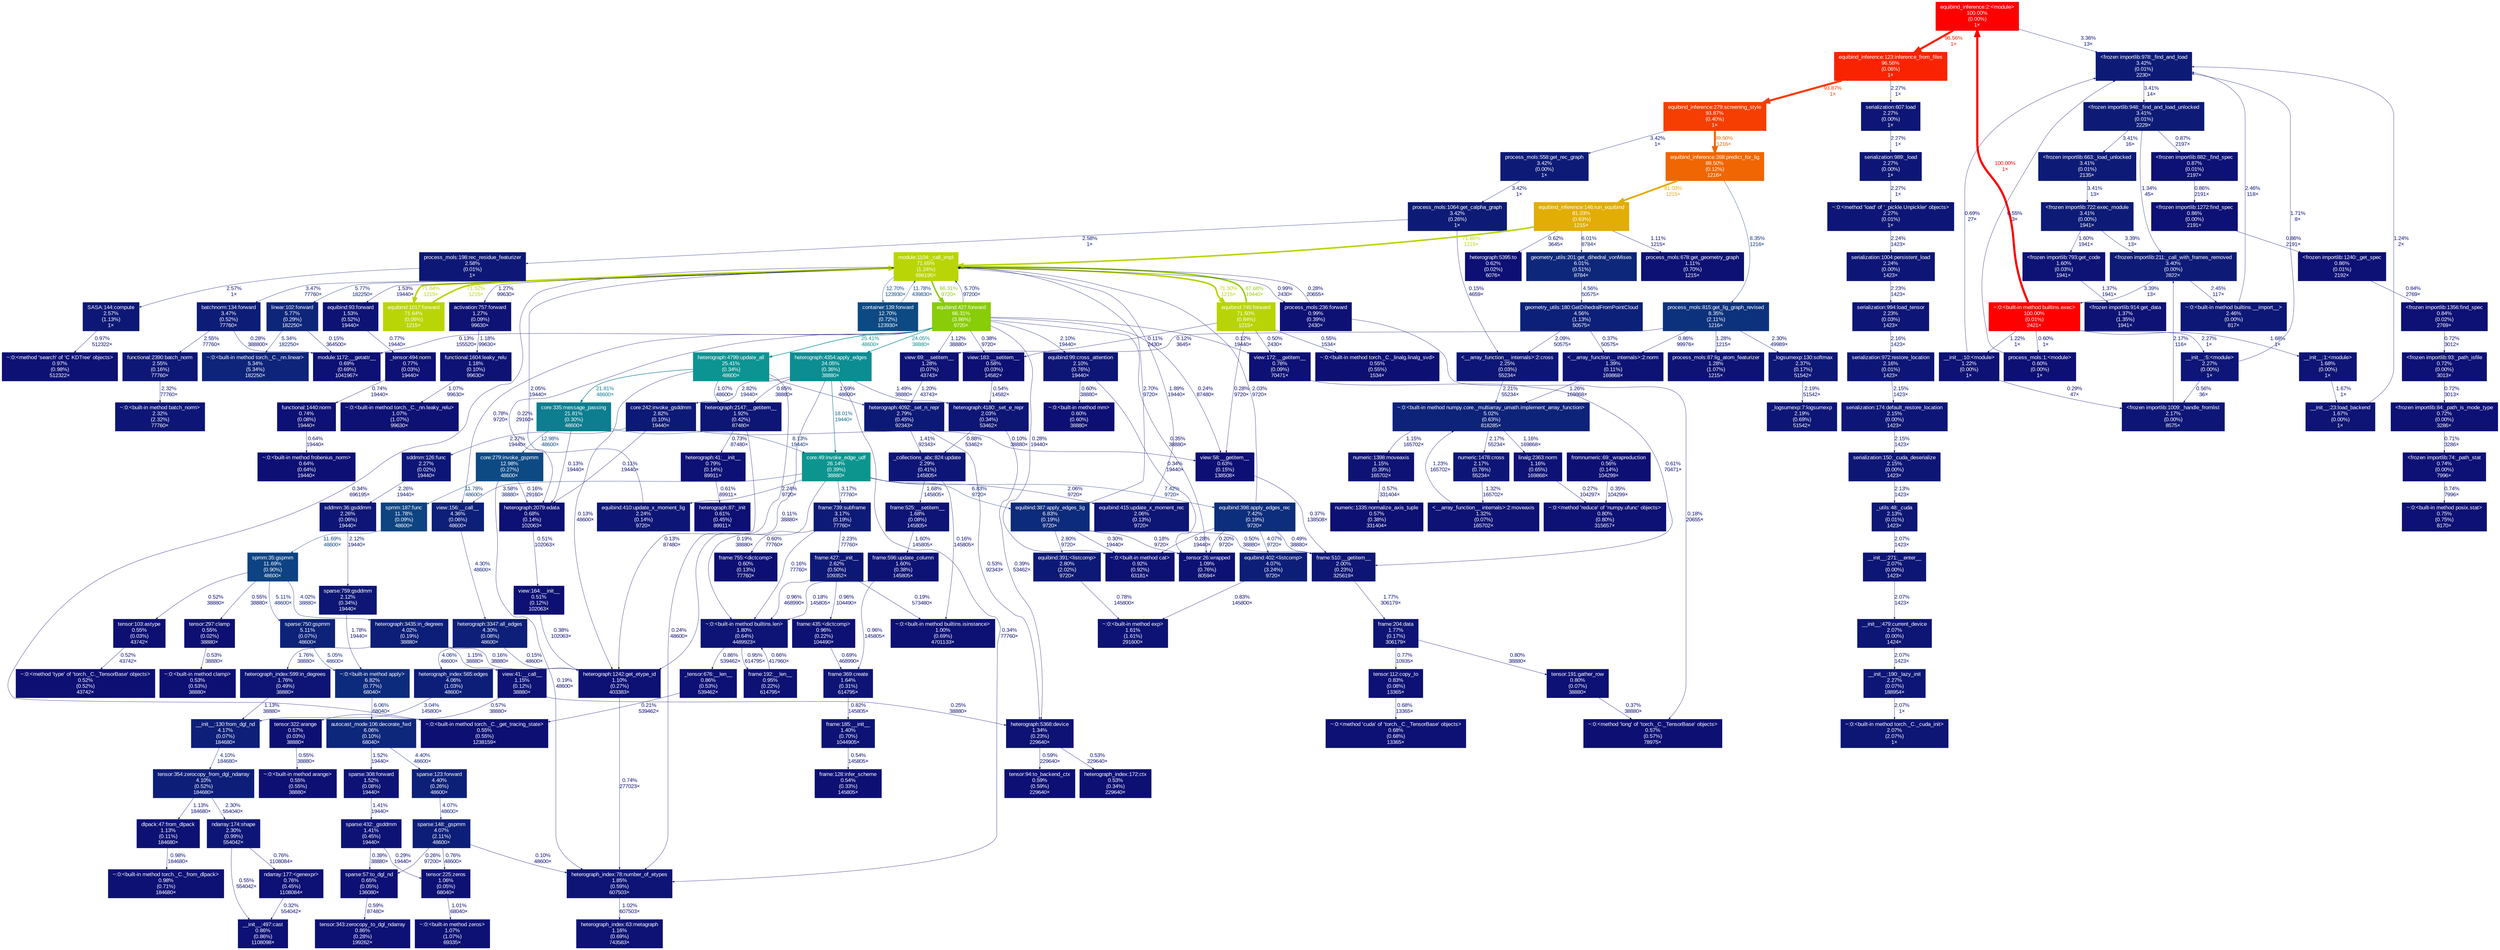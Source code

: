 digraph {
	graph [fontname=Arial, nodesep=0.125, ranksep=0.25];
	node [fontcolor=white, fontname=Arial, height=0, shape=box, style=filled, width=0];
	edge [fontname=Arial];
	93 [color="#ff0000", fontcolor="#ffffff", fontsize="10.00", label="equibind_inference:2:<module>\n100.00%\n(0.00%)\n1×", tooltip="EquiBind/equibind_inference.py"];
	93 -> 1864 [arrowsize="0.98", color="#fa2301", fontcolor="#fa2301", fontsize="10.00", label="96.56%\n1×", labeldistance="3.86", penwidth="3.86"];
	93 -> 2246 [arrowsize="0.35", color="#0d1b77", fontcolor="#0d1b77", fontsize="10.00", label="3.36%\n13×", labeldistance="0.50", penwidth="0.50"];
	95 [color="#f63d02", fontcolor="#ffffff", fontsize="10.00", label="equibind_inference:279:screening_style\n93.87%\n(0.40%)\n1×", tooltip="EquiBind/equibind_inference.py"];
	95 -> 4278 [arrowsize="0.95", color="#ef6603", fontcolor="#ef6603", fontsize="10.00", label="89.50%\n1216×", labeldistance="3.58", penwidth="3.58"];
	95 -> 4282 [arrowsize="0.35", color="#0d1b77", fontcolor="#0d1b77", fontsize="10.00", label="3.42%\n1×", labeldistance="0.50", penwidth="0.50"];
	114 [color="#0d1676", fontcolor="#ffffff", fontsize="10.00", label="serialization:607:load\n2.27%\n(0.00%)\n1×", tooltip="/home/qzj517/anaconda3/envs/equibind/lib/python3.7/site-packages/torch/serialization.py"];
	114 -> 1257 [arrowsize="0.35", color="#0d1676", fontcolor="#0d1676", fontsize="10.00", label="2.27%\n1×", labeldistance="0.50", penwidth="0.50"];
	116 [color="#0d1274", fontcolor="#ffffff", fontsize="10.00", label="<frozen importlib:914:get_data\n1.37%\n(1.35%)\n1941×", tooltip="<frozen importlib._bootstrap_external>"];
	196 [color="#0d0f73", fontcolor="#ffffff", fontsize="10.00", label="numeric:1335:normalize_axis_tuple\n0.57%\n(0.38%)\n331404×", tooltip="/home/qzj517/anaconda3/envs/equibind/lib/python3.7/site-packages/numpy/core/numeric.py"];
	250 [color="#0d1074", fontcolor="#ffffff", fontsize="10.00", label="~:0:<built-in method posix.stat>\n0.75%\n(0.75%)\n8170×", tooltip="~"];
	253 [color="#0d1074", fontcolor="#ffffff", fontsize="10.00", label="<frozen importlib:74:_path_stat\n0.74%\n(0.00%)\n7996×", tooltip="<frozen importlib._bootstrap_external>"];
	253 -> 250 [arrowsize="0.35", color="#0d1074", fontcolor="#0d1074", fontsize="10.00", label="0.74%\n7996×", labeldistance="0.50", penwidth="0.50"];
	337 [color="#0d1b77", fontcolor="#ffffff", fontsize="10.00", label="<frozen importlib:211:_call_with_frames_removed\n3.40%\n(0.00%)\n2822×", tooltip="<frozen importlib._bootstrap>"];
	337 -> 1296 [arrowsize="0.35", color="#0d1776", fontcolor="#0d1776", fontsize="10.00", label="2.45%\n117×", labeldistance="0.50", penwidth="0.50"];
	337 -> 1371 [arrowsize="0.35", color="#0d1b77", fontcolor="#0d1b77", fontsize="10.00", label="3.39%\n13×", labeldistance="0.50", penwidth="0.50"];
	635 [color="#0d0f74", fontcolor="#ffffff", fontsize="10.00", label="process_mols:1:<module>\n0.60%\n(0.00%)\n1×", tooltip="EquiBind/commons/process_mols.py"];
	635 -> 2246 [arrowsize="0.35", color="#0d0f73", fontcolor="#0d0f73", fontsize="10.00", label="0.55%\n3×", labeldistance="0.50", penwidth="0.50"];
	1257 [color="#0d1676", fontcolor="#ffffff", fontsize="10.00", label="serialization:989:_load\n2.27%\n(0.00%)\n1×", tooltip="/home/qzj517/anaconda3/envs/equibind/lib/python3.7/site-packages/torch/serialization.py"];
	1257 -> 7641 [arrowsize="0.35", color="#0d1676", fontcolor="#0d1676", fontsize="10.00", label="2.27%\n1×", labeldistance="0.50", penwidth="0.50"];
	1284 [color="#0d1274", fontcolor="#ffffff", fontsize="10.00", label="__init__:10:<module>\n1.22%\n(0.00%)\n1×", tooltip="/home/qzj517/anaconda3/envs/equibind/lib/python3.7/site-packages/torch/__init__.py"];
	1284 -> 1501 [arrowsize="0.35", color="#0d0e73", fontcolor="#0d0e73", fontsize="10.00", label="0.29%\n47×", labeldistance="0.50", penwidth="0.50"];
	1284 -> 2246 [arrowsize="0.35", color="#0d1074", fontcolor="#0d1074", fontsize="10.00", label="0.69%\n27×", labeldistance="0.50", penwidth="0.50"];
	1296 [color="#0d1776", fontcolor="#ffffff", fontsize="10.00", label="~:0:<built-in method builtins.__import__>\n2.46%\n(0.00%)\n817×", tooltip="~"];
	1296 -> 2246 [arrowsize="0.35", color="#0d1776", fontcolor="#0d1776", fontsize="10.00", label="2.46%\n118×", labeldistance="0.50", penwidth="0.50"];
	1350 [color="#0d1676", fontcolor="#ffffff", fontsize="10.00", label="__init__:190:_lazy_init\n2.27%\n(0.07%)\n188954×", tooltip="/home/qzj517/anaconda3/envs/equibind/lib/python3.7/site-packages/torch/cuda/__init__.py"];
	1350 -> 2464 [arrowsize="0.35", color="#0d1575", fontcolor="#0d1575", fontsize="10.00", label="2.07%\n1×", labeldistance="0.50", penwidth="0.50"];
	1371 [color="#ff0000", fontcolor="#ffffff", fontsize="10.00", label="~:0:<built-in method builtins.exec>\n100.00%\n(0.01%)\n2421×", tooltip="~"];
	1371 -> 93 [arrowsize="1.00", color="#ff0000", fontcolor="#ff0000", fontsize="10.00", label="100.00%\n1×", labeldistance="4.00", penwidth="4.00"];
	1371 -> 635 [arrowsize="0.35", color="#0d0f74", fontcolor="#0d0f74", fontsize="10.00", label="0.60%\n1×", labeldistance="0.50", penwidth="0.50"];
	1371 -> 1284 [arrowsize="0.35", color="#0d1274", fontcolor="#0d1274", fontsize="10.00", label="1.22%\n1×", labeldistance="0.50", penwidth="0.50"];
	1371 -> 8032 [arrowsize="0.35", color="#0d1676", fontcolor="#0d1676", fontsize="10.00", label="2.27%\n1×", labeldistance="0.50", penwidth="0.50"];
	1371 -> 8057 [arrowsize="0.35", color="#0d1475", fontcolor="#0d1475", fontsize="10.00", label="1.68%\n1×", labeldistance="0.50", penwidth="0.50"];
	1395 [color="#0d1976", fontcolor="#ffffff", fontsize="10.00", label="core:242:invoke_gsddmm\n2.82%\n(0.10%)\n19440×", tooltip="/home/qzj517/anaconda3/envs/equibind/lib/python3.7/site-packages/dgl/core.py"];
	1395 -> 1560 [arrowsize="0.35", color="#0d0d73", fontcolor="#0d0d73", fontsize="10.00", label="0.10%\n38880×", labeldistance="0.50", penwidth="0.50"];
	1395 -> 1781 [arrowsize="0.35", color="#0d0d73", fontcolor="#0d0d73", fontsize="10.00", label="0.11%\n19440×", labeldistance="0.50", penwidth="0.50"];
	1395 -> 5158 [arrowsize="0.35", color="#0d1676", fontcolor="#0d1676", fontsize="10.00", label="2.27%\n19440×", labeldistance="0.50", penwidth="0.50"];
	1396 [color="#0d4a84", fontcolor="#ffffff", fontsize="10.00", label="core:279:invoke_gspmm\n12.98%\n(0.27%)\n48600×", tooltip="/home/qzj517/anaconda3/envs/equibind/lib/python3.7/site-packages/dgl/core.py"];
	1396 -> 1781 [arrowsize="0.35", color="#0d0d73", fontcolor="#0d0d73", fontsize="10.00", label="0.16%\n29160×", labeldistance="0.50", penwidth="0.50"];
	1396 -> 5155 [arrowsize="0.35", color="#0d4482", fontcolor="#0d4482", fontsize="10.00", label="11.78%\n48600×", labeldistance="0.50", penwidth="0.50"];
	1396 -> 5338 [arrowsize="0.35", color="#0d0e73", fontcolor="#0d0e73", fontsize="10.00", label="0.19%\n48600×", labeldistance="0.50", penwidth="0.50"];
	1397 [color="#0c7e8f", fontcolor="#ffffff", fontsize="10.00", label="core:335:message_passing\n21.81%\n(0.30%)\n48600×", tooltip="/home/qzj517/anaconda3/envs/equibind/lib/python3.7/site-packages/dgl/core.py"];
	1397 -> 1396 [arrowsize="0.36", color="#0d4a84", fontcolor="#0d4a84", fontsize="10.00", label="12.98%\n48600×", labeldistance="0.52", penwidth="0.52"];
	1397 -> 1774 [arrowsize="0.35", color="#0d317d", fontcolor="#0d317d", fontsize="10.00", label="8.13%\n19440×", labeldistance="0.50", penwidth="0.50"];
	1397 -> 1781 [arrowsize="0.35", color="#0d0d73", fontcolor="#0d0d73", fontsize="10.00", label="0.13%\n19440×", labeldistance="0.50", penwidth="0.50"];
	1400 [color="#0d1e78", fontcolor="#ffffff", fontsize="10.00", label="sparse:148:_gspmm\n4.07%\n(2.11%)\n48600×", tooltip="/home/qzj517/anaconda3/envs/equibind/lib/python3.7/site-packages/dgl/sparse.py"];
	1400 -> 2503 [arrowsize="0.35", color="#0d1074", fontcolor="#0d1074", fontsize="10.00", label="0.76%\n48600×", labeldistance="0.50", penwidth="0.50"];
	1400 -> 5322 [arrowsize="0.35", color="#0d0e73", fontcolor="#0d0e73", fontsize="10.00", label="0.26%\n97200×", labeldistance="0.50", penwidth="0.50"];
	1400 -> 5338 [arrowsize="0.35", color="#0d0d73", fontcolor="#0d0d73", fontsize="10.00", label="0.10%\n48600×", labeldistance="0.50", penwidth="0.50"];
	1435 [color="#0d1675", fontcolor="#ffffff", fontsize="10.00", label="serialization:150:_cuda_deserialize\n2.15%\n(0.00%)\n1423×", tooltip="/home/qzj517/anaconda3/envs/equibind/lib/python3.7/site-packages/torch/serialization.py"];
	1435 -> 1437 [arrowsize="0.35", color="#0d1675", fontcolor="#0d1675", fontsize="10.00", label="2.13%\n1423×", labeldistance="0.50", penwidth="0.50"];
	1437 [color="#0d1675", fontcolor="#ffffff", fontsize="10.00", label="_utils:48:_cuda\n2.13%\n(0.01%)\n1423×", tooltip="/home/qzj517/anaconda3/envs/equibind/lib/python3.7/site-packages/torch/_utils.py"];
	1437 -> 7209 [arrowsize="0.35", color="#0d1575", fontcolor="#0d1575", fontsize="10.00", label="2.07%\n1423×", labeldistance="0.50", penwidth="0.50"];
	1463 [color="#0d1876", fontcolor="#ffffff", fontsize="10.00", label="SASA:144:compute\n2.57%\n(1.13%)\n1×", tooltip="/home/qzj517/anaconda3/envs/equibind/lib/python3.7/site-packages/Bio/PDB/SASA.py"];
	1463 -> 3501 [arrowsize="0.35", color="#0d1174", fontcolor="#0d1174", fontsize="10.00", label="0.97%\n512322×", labeldistance="0.50", penwidth="0.50"];
	1476 [color="#0d1174", fontcolor="#ffffff", fontsize="10.00", label="dlpack:47:from_dlpack\n1.13%\n(0.11%)\n184680×", tooltip="/home/qzj517/anaconda3/envs/equibind/lib/python3.7/site-packages/torch/utils/dlpack.py"];
	1476 -> 2433 [arrowsize="0.35", color="#0d1174", fontcolor="#0d1174", fontsize="10.00", label="0.98%\n184680×", labeldistance="0.50", penwidth="0.50"];
	1497 [color="#0d1074", fontcolor="#ffffff", fontsize="10.00", label="<frozen importlib:1240:_get_spec\n0.86%\n(0.01%)\n2192×", tooltip="<frozen importlib._bootstrap_external>"];
	1497 -> 2059 [arrowsize="0.35", color="#0d1074", fontcolor="#0d1074", fontsize="10.00", label="0.84%\n2769×", labeldistance="0.50", penwidth="0.50"];
	1500 [color="#0d1b77", fontcolor="#ffffff", fontsize="10.00", label="<frozen importlib:663:_load_unlocked\n3.41%\n(0.01%)\n2135×", tooltip="<frozen importlib._bootstrap>"];
	1500 -> 8242 [arrowsize="0.35", color="#0d1b77", fontcolor="#0d1b77", fontsize="10.00", label="3.41%\n13×", labeldistance="0.50", penwidth="0.50"];
	1501 [color="#0d1676", fontcolor="#ffffff", fontsize="10.00", label="<frozen importlib:1009:_handle_fromlist\n2.17%\n(0.00%)\n8575×", tooltip="<frozen importlib._bootstrap>"];
	1501 -> 337 [arrowsize="0.35", color="#0d1676", fontcolor="#0d1676", fontsize="10.00", label="2.17%\n116×", labeldistance="0.50", penwidth="0.50"];
	1519 [color="#0d1174", fontcolor="#ffffff", fontsize="10.00", label="~:0:<built-in method builtins.isinstance>\n1.00%\n(0.69%)\n4701133×", tooltip="~"];
	1560 [color="#0d0f74", fontcolor="#ffffff", fontsize="10.00", label="view:58:__getitem__\n0.63%\n(0.15%)\n138508×", tooltip="/home/qzj517/anaconda3/envs/equibind/lib/python3.7/site-packages/dgl/view.py"];
	1560 -> 5170 [arrowsize="0.35", color="#0d0e73", fontcolor="#0d0e73", fontsize="10.00", label="0.37%\n138508×", labeldistance="0.50", penwidth="0.50"];
	1561 [color="#0d1274", fontcolor="#ffffff", fontsize="10.00", label="view:69:__setitem__\n1.28%\n(0.07%)\n43743×", tooltip="/home/qzj517/anaconda3/envs/equibind/lib/python3.7/site-packages/dgl/view.py"];
	1561 -> 2270 [arrowsize="0.35", color="#0d1274", fontcolor="#0d1274", fontsize="10.00", label="1.20%\n43743×", labeldistance="0.50", penwidth="0.50"];
	1562 [color="#0d0f73", fontcolor="#ffffff", fontsize="10.00", label="view:164:__init__\n0.51%\n(0.12%)\n102063×", tooltip="/home/qzj517/anaconda3/envs/equibind/lib/python3.7/site-packages/dgl/view.py"];
	1562 -> 2231 [arrowsize="0.35", color="#0d0e73", fontcolor="#0d0e73", fontsize="10.00", label="0.38%\n102063×", labeldistance="0.50", penwidth="0.50"];
	1563 [color="#0d1074", fontcolor="#ffffff", fontsize="10.00", label="view:172:__getitem__\n0.78%\n(0.09%)\n70471×", tooltip="/home/qzj517/anaconda3/envs/equibind/lib/python3.7/site-packages/dgl/view.py"];
	1563 -> 5170 [arrowsize="0.35", color="#0d0f74", fontcolor="#0d0f74", fontsize="10.00", label="0.61%\n70471×", labeldistance="0.50", penwidth="0.50"];
	1564 [color="#0d0f73", fontcolor="#ffffff", fontsize="10.00", label="view:183:__setitem__\n0.58%\n(0.03%)\n14582×", tooltip="/home/qzj517/anaconda3/envs/equibind/lib/python3.7/site-packages/dgl/view.py"];
	1564 -> 2271 [arrowsize="0.35", color="#0d0f73", fontcolor="#0d0f73", fontsize="10.00", label="0.54%\n14582×", labeldistance="0.50", penwidth="0.50"];
	1566 [color="#0d1e78", fontcolor="#ffffff", fontsize="10.00", label="heterograph:3435:in_degrees\n4.02%\n(0.19%)\n38880×", tooltip="/home/qzj517/anaconda3/envs/equibind/lib/python3.7/site-packages/dgl/heterograph.py"];
	1566 -> 2231 [arrowsize="0.35", color="#0d0d73", fontcolor="#0d0d73", fontsize="10.00", label="0.16%\n38880×", labeldistance="0.50", penwidth="0.50"];
	1566 -> 5126 [arrowsize="0.35", color="#0d1274", fontcolor="#0d1274", fontsize="10.00", label="1.15%\n38880×", labeldistance="0.50", penwidth="0.50"];
	1566 -> 5379 [arrowsize="0.35", color="#0d1475", fontcolor="#0d1475", fontsize="10.00", label="1.76%\n38880×", labeldistance="0.50", penwidth="0.50"];
	1568 [color="#0d1475", fontcolor="#ffffff", fontsize="10.00", label="frame:204:data\n1.77%\n(0.17%)\n306179×", tooltip="/home/qzj517/anaconda3/envs/equibind/lib/python3.7/site-packages/dgl/frame.py"];
	1568 -> 2523 [arrowsize="0.35", color="#0d1074", fontcolor="#0d1074", fontsize="10.00", label="0.80%\n38880×", labeldistance="0.50", penwidth="0.50"];
	1568 -> 2565 [arrowsize="0.35", color="#0d1074", fontcolor="#0d1074", fontsize="10.00", label="0.77%\n10935×", labeldistance="0.50", penwidth="0.50"];
	1569 [color="#0d1475", fontcolor="#ffffff", fontsize="10.00", label="frame:369:create\n1.64%\n(0.31%)\n614795×", tooltip="/home/qzj517/anaconda3/envs/equibind/lib/python3.7/site-packages/dgl/frame.py"];
	1569 -> 5116 [arrowsize="0.35", color="#0d1074", fontcolor="#0d1074", fontsize="10.00", label="0.82%\n145805×", labeldistance="0.50", penwidth="0.50"];
	1570 [color="#0d1174", fontcolor="#ffffff", fontsize="10.00", label="frame:435:<dictcomp>\n0.96%\n(0.22%)\n104490×", tooltip="/home/qzj517/anaconda3/envs/equibind/lib/python3.7/site-packages/dgl/frame.py"];
	1570 -> 1569 [arrowsize="0.35", color="#0d1074", fontcolor="#0d1074", fontsize="10.00", label="0.69%\n468990×", labeldistance="0.50", penwidth="0.50"];
	1571 [color="#0d1876", fontcolor="#ffffff", fontsize="10.00", label="frame:427:__init__\n2.62%\n(0.50%)\n109352×", tooltip="/home/qzj517/anaconda3/envs/equibind/lib/python3.7/site-packages/dgl/frame.py"];
	1571 -> 1519 [arrowsize="0.35", color="#0d0e73", fontcolor="#0d0e73", fontsize="10.00", label="0.19%\n573480×", labeldistance="0.50", penwidth="0.50"];
	1571 -> 1570 [arrowsize="0.35", color="#0d1174", fontcolor="#0d1174", fontsize="10.00", label="0.96%\n104490×", labeldistance="0.50", penwidth="0.50"];
	1571 -> 1733 [arrowsize="0.35", color="#0d1174", fontcolor="#0d1174", fontsize="10.00", label="0.96%\n468990×", labeldistance="0.50", penwidth="0.50"];
	1572 [color="#0d1375", fontcolor="#ffffff", fontsize="10.00", label="frame:596:update_column\n1.60%\n(0.38%)\n145805×", tooltip="/home/qzj517/anaconda3/envs/equibind/lib/python3.7/site-packages/dgl/frame.py"];
	1572 -> 1569 [arrowsize="0.35", color="#0d1174", fontcolor="#0d1174", fontsize="10.00", label="0.96%\n145805×", labeldistance="0.50", penwidth="0.50"];
	1572 -> 1733 [arrowsize="0.35", color="#0d0e73", fontcolor="#0d0e73", fontsize="10.00", label="0.18%\n145805×", labeldistance="0.50", penwidth="0.50"];
	1573 [color="#0d1074", fontcolor="#ffffff", fontsize="10.00", label="heterograph:41:__init__\n0.79%\n(0.14%)\n89911×", tooltip="/home/qzj517/anaconda3/envs/equibind/lib/python3.7/site-packages/dgl/heterograph.py"];
	1573 -> 1574 [arrowsize="0.35", color="#0d0f74", fontcolor="#0d0f74", fontsize="10.00", label="0.61%\n89911×", labeldistance="0.50", penwidth="0.50"];
	1574 [color="#0d0f74", fontcolor="#ffffff", fontsize="10.00", label="heterograph:87:_init\n0.61%\n(0.45%)\n89911×", tooltip="/home/qzj517/anaconda3/envs/equibind/lib/python3.7/site-packages/dgl/heterograph.py"];
	1576 [color="#0d1575", fontcolor="#ffffff", fontsize="10.00", label="heterograph:2147:__getitem__\n1.92%\n(0.42%)\n87480×", tooltip="/home/qzj517/anaconda3/envs/equibind/lib/python3.7/site-packages/dgl/heterograph.py"];
	1576 -> 1573 [arrowsize="0.35", color="#0d1074", fontcolor="#0d1074", fontsize="10.00", label="0.73%\n87480×", labeldistance="0.50", penwidth="0.50"];
	1576 -> 2231 [arrowsize="0.35", color="#0d0d73", fontcolor="#0d0d73", fontsize="10.00", label="0.13%\n87480×", labeldistance="0.50", penwidth="0.50"];
	1623 [color="#0d1074", fontcolor="#ffffff", fontsize="10.00", label="functional:1440:norm\n0.74%\n(0.08%)\n19440×", tooltip="/home/qzj517/anaconda3/envs/equibind/lib/python3.7/site-packages/torch/functional.py"];
	1623 -> 2504 [arrowsize="0.35", color="#0d0f74", fontcolor="#0d0f74", fontsize="10.00", label="0.64%\n19440×", labeldistance="0.50", penwidth="0.50"];
	1630 [color="#0d1274", fontcolor="#ffffff", fontsize="10.00", label="linalg:2363:norm\n1.16%\n(0.65%)\n169868×", tooltip="/home/qzj517/anaconda3/envs/equibind/lib/python3.7/site-packages/numpy/linalg/linalg.py"];
	1630 -> 7571 [arrowsize="0.35", color="#0d0e73", fontcolor="#0d0e73", fontsize="10.00", label="0.27%\n104297×", labeldistance="0.50", penwidth="0.50"];
	1660 [color="#0d1676", fontcolor="#ffffff", fontsize="10.00", label="serialization:1004:persistent_load\n2.24%\n(0.00%)\n1423×", tooltip="/home/qzj517/anaconda3/envs/equibind/lib/python3.7/site-packages/torch/serialization.py"];
	1660 -> 7726 [arrowsize="0.35", color="#0d1676", fontcolor="#0d1676", fontsize="10.00", label="2.23%\n1423×", labeldistance="0.50", penwidth="0.50"];
	1709 [color="#0d1676", fontcolor="#ffffff", fontsize="10.00", label="_collections_abc:824:update\n2.29%\n(0.41%)\n145805×", tooltip="/home/qzj517/anaconda3/envs/equibind/lib/python3.7/_collections_abc.py"];
	1709 -> 1519 [arrowsize="0.35", color="#0d0d73", fontcolor="#0d0d73", fontsize="10.00", label="0.16%\n145805×", labeldistance="0.50", penwidth="0.50"];
	1709 -> 5175 [arrowsize="0.35", color="#0d1475", fontcolor="#0d1475", fontsize="10.00", label="1.68%\n145805×", labeldistance="0.50", penwidth="0.50"];
	1733 [color="#0d1475", fontcolor="#ffffff", fontsize="10.00", label="~:0:<built-in method builtins.len>\n1.80%\n(0.64%)\n4489923×", tooltip="~"];
	1733 -> 1775 [arrowsize="0.35", color="#0d1174", fontcolor="#0d1174", fontsize="10.00", label="0.95%\n614795×", labeldistance="0.50", penwidth="0.50"];
	1733 -> 2447 [arrowsize="0.35", color="#0d1074", fontcolor="#0d1074", fontsize="10.00", label="0.86%\n539462×", labeldistance="0.50", penwidth="0.50"];
	1735 [color="#b8d406", fontcolor="#ffffff", fontsize="10.00", label="equibind:745:forward\n71.50%\n(0.84%)\n1215×", tooltip="EquiBind/models/equibind.py"];
	1735 -> 1560 [arrowsize="0.35", color="#0d0e73", fontcolor="#0d0e73", fontsize="10.00", label="0.28%\n9720×", labeldistance="0.50", penwidth="0.50"];
	1735 -> 1563 [arrowsize="0.35", color="#0d0f73", fontcolor="#0d0f73", fontsize="10.00", label="0.50%\n2430×", labeldistance="0.50", penwidth="0.50"];
	1735 -> 1564 [arrowsize="0.35", color="#0d0d73", fontcolor="#0d0d73", fontsize="10.00", label="0.11%\n2430×", labeldistance="0.50", penwidth="0.50"];
	1735 -> 2630 [arrowsize="0.82", color="#94cf07", fontcolor="#94cf07", fontsize="10.00", label="67.68%\n19440×", labeldistance="2.71", penwidth="2.71"];
	1735 -> 7819 [arrowsize="0.35", color="#0d0f73", fontcolor="#0d0f73", fontsize="10.00", label="0.55%\n1534×", labeldistance="0.50", penwidth="0.50"];
	1736 [color="#b9d506", fontcolor="#ffffff", fontsize="10.00", label="equibind:1017:forward\n71.64%\n(0.06%)\n1215×", tooltip="EquiBind/models/equibind.py"];
	1736 -> 2630 [arrowsize="0.85", color="#b8d406", fontcolor="#b8d406", fontsize="10.00", label="71.52%\n1215×", labeldistance="2.86", penwidth="2.86"];
	1751 [color="#0d1174", fontcolor="#ffffff", fontsize="10.00", label="process_mols:678:get_geometry_graph\n1.11%\n(0.70%)\n1215×", tooltip="EquiBind/commons/process_mols.py"];
	1752 [color="#0d327d", fontcolor="#ffffff", fontsize="10.00", label="process_mols:815:get_lig_graph_revised\n8.35%\n(2.11%)\n1216×", tooltip="EquiBind/commons/process_mols.py"];
	1752 -> 1561 [arrowsize="0.35", color="#0d0d73", fontcolor="#0d0d73", fontsize="10.00", label="0.12%\n3645×", labeldistance="0.50", penwidth="0.50"];
	1752 -> 2344 [arrowsize="0.35", color="#0d1274", fontcolor="#0d1274", fontsize="10.00", label="1.28%\n1215×", labeldistance="0.50", penwidth="0.50"];
	1752 -> 4983 [arrowsize="0.35", color="#0d1676", fontcolor="#0d1676", fontsize="10.00", label="2.30%\n49989×", labeldistance="0.50", penwidth="0.50"];
	1752 -> 7360 [arrowsize="0.35", color="#0d1074", fontcolor="#0d1074", fontsize="10.00", label="0.86%\n99976×", labeldistance="0.50", penwidth="0.50"];
	1754 [color="#0d1b77", fontcolor="#ffffff", fontsize="10.00", label="process_mols:1064:get_calpha_graph\n3.42%\n(0.26%)\n1×", tooltip="EquiBind/commons/process_mols.py"];
	1754 -> 2345 [arrowsize="0.35", color="#0d1876", fontcolor="#0d1876", fontsize="10.00", label="2.58%\n1×", labeldistance="0.50", penwidth="0.50"];
	1754 -> 7458 [arrowsize="0.35", color="#0d0d73", fontcolor="#0d0d73", fontsize="10.00", label="0.15%\n4659×", labeldistance="0.50", penwidth="0.50"];
	1770 [color="#0d1a77", fontcolor="#ffffff", fontsize="10.00", label="frame:739:subframe\n3.17%\n(0.19%)\n77760×", tooltip="/home/qzj517/anaconda3/envs/equibind/lib/python3.7/site-packages/dgl/frame.py"];
	1770 -> 1571 [arrowsize="0.35", color="#0d1676", fontcolor="#0d1676", fontsize="10.00", label="2.23%\n77760×", labeldistance="0.50", penwidth="0.50"];
	1770 -> 1733 [arrowsize="0.35", color="#0d0d73", fontcolor="#0d0d73", fontsize="10.00", label="0.16%\n77760×", labeldistance="0.50", penwidth="0.50"];
	1770 -> 5104 [arrowsize="0.35", color="#0d0f74", fontcolor="#0d0f74", fontsize="10.00", label="0.60%\n77760×", labeldistance="0.50", penwidth="0.50"];
	1772 [color="#0d4382", fontcolor="#ffffff", fontsize="10.00", label="spmm:35:gspmm\n11.69%\n(0.90%)\n48600×", tooltip="/home/qzj517/anaconda3/envs/equibind/lib/python3.7/site-packages/dgl/ops/spmm.py"];
	1772 -> 1566 [arrowsize="0.35", color="#0d1e78", fontcolor="#0d1e78", fontsize="10.00", label="4.02%\n38880×", labeldistance="0.50", penwidth="0.50"];
	1772 -> 2511 [arrowsize="0.35", color="#0d0f73", fontcolor="#0d0f73", fontsize="10.00", label="0.55%\n38880×", labeldistance="0.50", penwidth="0.50"];
	1772 -> 2585 [arrowsize="0.35", color="#0d0f73", fontcolor="#0d0f73", fontsize="10.00", label="0.52%\n38880×", labeldistance="0.50", penwidth="0.50"];
	1772 -> 5319 [arrowsize="0.35", color="#0d2379", fontcolor="#0d2379", fontsize="10.00", label="5.11%\n48600×", labeldistance="0.50", penwidth="0.50"];
	1774 [color="#0c958f", fontcolor="#ffffff", fontsize="10.00", label="core:49:invoke_edge_udf\n26.14%\n(0.39%)\n38880×", tooltip="/home/qzj517/anaconda3/envs/equibind/lib/python3.7/site-packages/dgl/core.py"];
	1774 -> 1733 [arrowsize="0.35", color="#0d0e73", fontcolor="#0d0e73", fontsize="10.00", label="0.19%\n38880×", labeldistance="0.50", penwidth="0.50"];
	1774 -> 1770 [arrowsize="0.35", color="#0d1a77", fontcolor="#0d1a77", fontsize="10.00", label="3.17%\n77760×", labeldistance="0.50", penwidth="0.50"];
	1774 -> 2531 [arrowsize="0.35", color="#0d2b7c", fontcolor="#0d2b7c", fontsize="10.00", label="6.83%\n9720×", labeldistance="0.50", penwidth="0.50"];
	1774 -> 2532 [arrowsize="0.35", color="#0d2e7c", fontcolor="#0d2e7c", fontsize="10.00", label="7.42%\n9720×", labeldistance="0.50", penwidth="0.50"];
	1774 -> 2865 [arrowsize="0.35", color="#0d1676", fontcolor="#0d1676", fontsize="10.00", label="2.24%\n9720×", labeldistance="0.50", penwidth="0.50"];
	1774 -> 2866 [arrowsize="0.35", color="#0d1575", fontcolor="#0d1575", fontsize="10.00", label="2.06%\n9720×", labeldistance="0.50", penwidth="0.50"];
	1774 -> 5132 [arrowsize="0.35", color="#0d1c77", fontcolor="#0d1c77", fontsize="10.00", label="3.58%\n38880×", labeldistance="0.50", penwidth="0.50"];
	1775 [color="#0d1174", fontcolor="#ffffff", fontsize="10.00", label="frame:192:__len__\n0.95%\n(0.22%)\n614795×", tooltip="/home/qzj517/anaconda3/envs/equibind/lib/python3.7/site-packages/dgl/frame.py"];
	1775 -> 1733 [arrowsize="0.35", color="#0d0f74", fontcolor="#0d0f74", fontsize="10.00", label="0.66%\n417960×", labeldistance="0.50", penwidth="0.50"];
	1781 [color="#0d1074", fontcolor="#ffffff", fontsize="10.00", label="heterograph:2079:edata\n0.68%\n(0.14%)\n102063×", tooltip="/home/qzj517/anaconda3/envs/equibind/lib/python3.7/site-packages/dgl/heterograph.py"];
	1781 -> 1562 [arrowsize="0.35", color="#0d0f73", fontcolor="#0d0f73", fontsize="10.00", label="0.51%\n102063×", labeldistance="0.50", penwidth="0.50"];
	1786 [color="#0d1e78", fontcolor="#ffffff", fontsize="10.00", label="tensor:354:zerocopy_from_dgl_ndarray\n4.10%\n(0.52%)\n184680×", tooltip="/home/qzj517/anaconda3/envs/equibind/lib/python3.7/site-packages/dgl/backend/pytorch/tensor.py"];
	1786 -> 1476 [arrowsize="0.35", color="#0d1174", fontcolor="#0d1174", fontsize="10.00", label="1.13%\n184680×", labeldistance="0.50", penwidth="0.50"];
	1786 -> 5802 [arrowsize="0.35", color="#0d1676", fontcolor="#0d1676", fontsize="10.00", label="2.30%\n554040×", labeldistance="0.50", penwidth="0.50"];
	1797 [color="#0d1274", fontcolor="#ffffff", fontsize="10.00", label="numeric:1398:moveaxis\n1.15%\n(0.39%)\n165702×", tooltip="/home/qzj517/anaconda3/envs/equibind/lib/python3.7/site-packages/numpy/core/numeric.py"];
	1797 -> 196 [arrowsize="0.35", color="#0d0f73", fontcolor="#0d0f73", fontsize="10.00", label="0.57%\n331404×", labeldistance="0.50", penwidth="0.50"];
	1798 [color="#0d1676", fontcolor="#ffffff", fontsize="10.00", label="numeric:1478:cross\n2.17%\n(0.76%)\n55234×", tooltip="/home/qzj517/anaconda3/envs/equibind/lib/python3.7/site-packages/numpy/core/numeric.py"];
	1798 -> 7457 [arrowsize="0.35", color="#0d1274", fontcolor="#0d1274", fontsize="10.00", label="1.32%\n165702×", labeldistance="0.50", penwidth="0.50"];
	1840 [color="#e2ad04", fontcolor="#ffffff", fontsize="10.00", label="equibind_inference:146:run_equibind\n81.03%\n(0.63%)\n1215×", tooltip="EquiBind/equibind_inference.py"];
	1840 -> 1751 [arrowsize="0.35", color="#0d1174", fontcolor="#0d1174", fontsize="10.00", label="1.11%\n1215×", labeldistance="0.50", penwidth="0.50"];
	1840 -> 2347 [arrowsize="0.35", color="#0d0f74", fontcolor="#0d0f74", fontsize="10.00", label="0.62%\n3645×", labeldistance="0.50", penwidth="0.50"];
	1840 -> 2630 [arrowsize="0.85", color="#b9d506", fontcolor="#b9d506", fontsize="10.00", label="71.65%\n1215×", labeldistance="2.87", penwidth="2.87"];
	1840 -> 4330 [arrowsize="0.35", color="#0d277a", fontcolor="#0d277a", fontsize="10.00", label="6.01%\n8784×", labeldistance="0.50", penwidth="0.50"];
	1864 [color="#fa2301", fontcolor="#ffffff", fontsize="10.00", label="equibind_inference:123:inference_from_files\n96.56%\n(0.06%)\n1×", tooltip="EquiBind/equibind_inference.py"];
	1864 -> 95 [arrowsize="0.97", color="#f63d02", fontcolor="#f63d02", fontsize="10.00", label="93.87%\n1×", labeldistance="3.75", penwidth="3.75"];
	1864 -> 114 [arrowsize="0.35", color="#0d1676", fontcolor="#0d1676", fontsize="10.00", label="2.27%\n1×", labeldistance="0.50", penwidth="0.50"];
	1897 [color="#0d1475", fontcolor="#ffffff", fontsize="10.00", label="__init__:23:load_backend\n1.67%\n(0.00%)\n1×", tooltip="/home/qzj517/anaconda3/envs/equibind/lib/python3.7/site-packages/dgl/backend/__init__.py"];
	1897 -> 2246 [arrowsize="0.35", color="#0d1274", fontcolor="#0d1274", fontsize="10.00", label="1.24%\n2×", labeldistance="0.50", penwidth="0.50"];
	1898 [color="#0d1b77", fontcolor="#ffffff", fontsize="10.00", label="<frozen importlib:948:_find_and_load_unlocked\n3.41%\n(0.01%)\n2229×", tooltip="<frozen importlib._bootstrap>"];
	1898 -> 337 [arrowsize="0.35", color="#0d1274", fontcolor="#0d1274", fontsize="10.00", label="1.34%\n45×", labeldistance="0.50", penwidth="0.50"];
	1898 -> 1500 [arrowsize="0.35", color="#0d1b77", fontcolor="#0d1b77", fontsize="10.00", label="3.41%\n16×", labeldistance="0.50", penwidth="0.50"];
	1898 -> 4224 [arrowsize="0.35", color="#0d1074", fontcolor="#0d1074", fontsize="10.00", label="0.87%\n2197×", labeldistance="0.50", penwidth="0.50"];
	2059 [color="#0d1074", fontcolor="#ffffff", fontsize="10.00", label="<frozen importlib:1356:find_spec\n0.84%\n(0.02%)\n2769×", tooltip="<frozen importlib._bootstrap_external>"];
	2059 -> 8279 [arrowsize="0.35", color="#0d1074", fontcolor="#0d1074", fontsize="10.00", label="0.72%\n3012×", labeldistance="0.50", penwidth="0.50"];
	2165 [color="#0d1074", fontcolor="#ffffff", fontsize="10.00", label="module:1172:__getattr__\n0.69%\n(0.69%)\n1041967×", tooltip="/home/qzj517/anaconda3/envs/equibind/lib/python3.7/site-packages/torch/nn/modules/module.py"];
	2231 [color="#0d1174", fontcolor="#ffffff", fontsize="10.00", label="heterograph:1242:get_etype_id\n1.10%\n(0.27%)\n403383×", tooltip="/home/qzj517/anaconda3/envs/equibind/lib/python3.7/site-packages/dgl/heterograph.py"];
	2231 -> 5338 [arrowsize="0.35", color="#0d1074", fontcolor="#0d1074", fontsize="10.00", label="0.74%\n277023×", labeldistance="0.50", penwidth="0.50"];
	2246 [color="#0d1b77", fontcolor="#ffffff", fontsize="10.00", label="<frozen importlib:978:_find_and_load\n3.42%\n(0.01%)\n2230×", tooltip="<frozen importlib._bootstrap>"];
	2246 -> 1898 [arrowsize="0.35", color="#0d1b77", fontcolor="#0d1b77", fontsize="10.00", label="3.41%\n14×", labeldistance="0.50", penwidth="0.50"];
	2270 [color="#0d1976", fontcolor="#ffffff", fontsize="10.00", label="heterograph:4092:_set_n_repr\n2.79%\n(0.45%)\n92343×", tooltip="/home/qzj517/anaconda3/envs/equibind/lib/python3.7/site-packages/dgl/heterograph.py"];
	2270 -> 1709 [arrowsize="0.35", color="#0d1375", fontcolor="#0d1375", fontsize="10.00", label="1.41%\n92343×", labeldistance="0.50", penwidth="0.50"];
	2270 -> 5149 [arrowsize="0.35", color="#0d0f73", fontcolor="#0d0f73", fontsize="10.00", label="0.53%\n92343×", labeldistance="0.50", penwidth="0.50"];
	2271 [color="#0d1575", fontcolor="#ffffff", fontsize="10.00", label="heterograph:4180:_set_e_repr\n2.03%\n(0.34%)\n53462×", tooltip="/home/qzj517/anaconda3/envs/equibind/lib/python3.7/site-packages/dgl/heterograph.py"];
	2271 -> 1709 [arrowsize="0.35", color="#0d1074", fontcolor="#0d1074", fontsize="10.00", label="0.88%\n53462×", labeldistance="0.50", penwidth="0.50"];
	2271 -> 5149 [arrowsize="0.35", color="#0d0e73", fontcolor="#0d0e73", fontsize="10.00", label="0.39%\n53462×", labeldistance="0.50", penwidth="0.50"];
	2276 [color="#0d0f73", fontcolor="#ffffff", fontsize="10.00", label="fromnumeric:69:_wrapreduction\n0.56%\n(0.14%)\n104299×", tooltip="/home/qzj517/anaconda3/envs/equibind/lib/python3.7/site-packages/numpy/core/fromnumeric.py"];
	2276 -> 7571 [arrowsize="0.35", color="#0d0e73", fontcolor="#0d0e73", fontsize="10.00", label="0.35%\n104299×", labeldistance="0.50", penwidth="0.50"];
	2344 [color="#0d1274", fontcolor="#ffffff", fontsize="10.00", label="process_mols:87:lig_atom_featurizer\n1.28%\n(1.07%)\n1215×", tooltip="EquiBind/commons/process_mols.py"];
	2345 [color="#0d1876", fontcolor="#ffffff", fontsize="10.00", label="process_mols:198:rec_residue_featurizer\n2.58%\n(0.01%)\n1×", tooltip="EquiBind/commons/process_mols.py"];
	2345 -> 1463 [arrowsize="0.35", color="#0d1876", fontcolor="#0d1876", fontsize="10.00", label="2.57%\n1×", labeldistance="0.50", penwidth="0.50"];
	2347 [color="#0d0f74", fontcolor="#ffffff", fontsize="10.00", label="heterograph:5395:to\n0.62%\n(0.02%)\n6076×", tooltip="/home/qzj517/anaconda3/envs/equibind/lib/python3.7/site-packages/dgl/heterograph.py"];
	2432 [color="#0d1074", fontcolor="#ffffff", fontsize="10.00", label="tensor:343:zerocopy_to_dgl_ndarray\n0.86%\n(0.28%)\n199262×", tooltip="/home/qzj517/anaconda3/envs/equibind/lib/python3.7/site-packages/dgl/backend/pytorch/tensor.py"];
	2433 [color="#0d1174", fontcolor="#ffffff", fontsize="10.00", label="~:0:<built-in method torch._C._from_dlpack>\n0.98%\n(0.71%)\n184680×", tooltip="~"];
	2438 [color="#0d1174", fontcolor="#ffffff", fontsize="10.00", label="_tensor:26:wrapped\n1.09%\n(0.76%)\n80594×", tooltip="/home/qzj517/anaconda3/envs/equibind/lib/python3.7/site-packages/torch/_tensor.py"];
	2441 [color="#0d1274", fontcolor="#ffffff", fontsize="10.00", label="functional:1604:leaky_relu\n1.18%\n(0.10%)\n99630×", tooltip="/home/qzj517/anaconda3/envs/equibind/lib/python3.7/site-packages/torch/nn/functional.py"];
	2441 -> 7817 [arrowsize="0.35", color="#0d1174", fontcolor="#0d1174", fontsize="10.00", label="1.07%\n99630×", labeldistance="0.50", penwidth="0.50"];
	2446 [color="#0d1074", fontcolor="#ffffff", fontsize="10.00", label="_tensor:494:norm\n0.77%\n(0.03%)\n19440×", tooltip="/home/qzj517/anaconda3/envs/equibind/lib/python3.7/site-packages/torch/_tensor.py"];
	2446 -> 1623 [arrowsize="0.35", color="#0d1074", fontcolor="#0d1074", fontsize="10.00", label="0.74%\n19440×", labeldistance="0.50", penwidth="0.50"];
	2447 [color="#0d1074", fontcolor="#ffffff", fontsize="10.00", label="_tensor:676:__len__\n0.86%\n(0.53%)\n539462×", tooltip="/home/qzj517/anaconda3/envs/equibind/lib/python3.7/site-packages/torch/_tensor.py"];
	2447 -> 2629 [arrowsize="0.35", color="#0d0e73", fontcolor="#0d0e73", fontsize="10.00", label="0.21%\n539462×", labeldistance="0.50", penwidth="0.50"];
	2454 [color="#0d1776", fontcolor="#ffffff", fontsize="10.00", label="functional:2390:batch_norm\n2.55%\n(0.16%)\n77760×", tooltip="/home/qzj517/anaconda3/envs/equibind/lib/python3.7/site-packages/torch/nn/functional.py"];
	2454 -> 2528 [arrowsize="0.35", color="#0d1676", fontcolor="#0d1676", fontsize="10.00", label="2.32%\n77760×", labeldistance="0.50", penwidth="0.50"];
	2461 [color="#0d277b", fontcolor="#ffffff", fontsize="10.00", label="autocast_mode:106:decorate_fwd\n6.06%\n(0.10%)\n68040×", tooltip="/home/qzj517/anaconda3/envs/equibind/lib/python3.7/site-packages/torch/cuda/amp/autocast_mode.py"];
	2461 -> 5306 [arrowsize="0.35", color="#0d1375", fontcolor="#0d1375", fontsize="10.00", label="1.52%\n19440×", labeldistance="0.50", penwidth="0.50"];
	2461 -> 5324 [arrowsize="0.35", color="#0d2078", fontcolor="#0d2078", fontsize="10.00", label="4.40%\n48600×", labeldistance="0.50", penwidth="0.50"];
	2464 [color="#0d1575", fontcolor="#ffffff", fontsize="10.00", label="~:0:<built-in method torch._C._cuda_init>\n2.07%\n(2.07%)\n1×", tooltip="~"];
	2468 [color="#0d1575", fontcolor="#ffffff", fontsize="10.00", label="__init__:479:current_device\n2.07%\n(0.00%)\n1424×", tooltip="/home/qzj517/anaconda3/envs/equibind/lib/python3.7/site-packages/torch/cuda/__init__.py"];
	2468 -> 1350 [arrowsize="0.35", color="#0d1575", fontcolor="#0d1575", fontsize="10.00", label="2.07%\n1423×", labeldistance="0.50", penwidth="0.50"];
	2480 [color="#0d0f73", fontcolor="#ffffff", fontsize="10.00", label="~:0:<built-in method arange>\n0.55%\n(0.55%)\n38880×", tooltip="~"];
	2481 [color="#0d0f73", fontcolor="#ffffff", fontsize="10.00", label="tensor:322:arange\n0.57%\n(0.03%)\n38880×", tooltip="/home/qzj517/anaconda3/envs/equibind/lib/python3.7/site-packages/dgl/backend/pytorch/tensor.py"];
	2481 -> 2480 [arrowsize="0.35", color="#0d0f73", fontcolor="#0d0f73", fontsize="10.00", label="0.55%\n38880×", labeldistance="0.50", penwidth="0.50"];
	2499 [color="#0d1675", fontcolor="#ffffff", fontsize="10.00", label="equibind:99:cross_attention\n2.10%\n(0.76%)\n19440×", tooltip="EquiBind/models/equibind.py"];
	2499 -> 2438 [arrowsize="0.35", color="#0d0e73", fontcolor="#0d0e73", fontsize="10.00", label="0.34%\n19440×", labeldistance="0.50", penwidth="0.50"];
	2499 -> 2514 [arrowsize="0.35", color="#0d0f74", fontcolor="#0d0f74", fontsize="10.00", label="0.60%\n38880×", labeldistance="0.50", penwidth="0.50"];
	2500 [color="#0d1174", fontcolor="#ffffff", fontsize="10.00", label="~:0:<built-in method zeros>\n1.07%\n(1.07%)\n69335×", tooltip="~"];
	2503 [color="#0d1174", fontcolor="#ffffff", fontsize="10.00", label="tensor:225:zeros\n1.06%\n(0.05%)\n68040×", tooltip="/home/qzj517/anaconda3/envs/equibind/lib/python3.7/site-packages/dgl/backend/pytorch/tensor.py"];
	2503 -> 2500 [arrowsize="0.35", color="#0d1174", fontcolor="#0d1174", fontsize="10.00", label="1.01%\n68040×", labeldistance="0.50", penwidth="0.50"];
	2504 [color="#0d0f74", fontcolor="#ffffff", fontsize="10.00", label="~:0:<built-in method frobenius_norm>\n0.64%\n(0.64%)\n19440×", tooltip="~"];
	2510 [color="#0d0f73", fontcolor="#ffffff", fontsize="10.00", label="~:0:<built-in method clamp>\n0.53%\n(0.53%)\n38880×", tooltip="~"];
	2511 [color="#0d0f73", fontcolor="#ffffff", fontsize="10.00", label="tensor:297:clamp\n0.55%\n(0.02%)\n38880×", tooltip="/home/qzj517/anaconda3/envs/equibind/lib/python3.7/site-packages/dgl/backend/pytorch/tensor.py"];
	2511 -> 2510 [arrowsize="0.35", color="#0d0f73", fontcolor="#0d0f73", fontsize="10.00", label="0.53%\n38880×", labeldistance="0.50", penwidth="0.50"];
	2514 [color="#0d0f74", fontcolor="#ffffff", fontsize="10.00", label="~:0:<built-in method mm>\n0.60%\n(0.60%)\n38880×", tooltip="~"];
	2523 [color="#0d1074", fontcolor="#ffffff", fontsize="10.00", label="tensor:191:gather_row\n0.80%\n(0.07%)\n38880×", tooltip="/home/qzj517/anaconda3/envs/equibind/lib/python3.7/site-packages/dgl/backend/pytorch/tensor.py"];
	2523 -> 2575 [arrowsize="0.35", color="#0d0e73", fontcolor="#0d0e73", fontsize="10.00", label="0.37%\n38880×", labeldistance="0.50", penwidth="0.50"];
	2528 [color="#0d1676", fontcolor="#ffffff", fontsize="10.00", label="~:0:<built-in method batch_norm>\n2.32%\n(2.32%)\n77760×", tooltip="~"];
	2530 [color="#0d1174", fontcolor="#ffffff", fontsize="10.00", label="~:0:<built-in method cat>\n0.92%\n(0.92%)\n63181×", tooltip="~"];
	2531 [color="#0d2b7c", fontcolor="#ffffff", fontsize="10.00", label="equibind:387:apply_edges_lig\n6.83%\n(0.19%)\n9720×", tooltip="EquiBind/models/equibind.py"];
	2531 -> 2438 [arrowsize="0.35", color="#0d0d73", fontcolor="#0d0d73", fontsize="10.00", label="0.18%\n9720×", labeldistance="0.50", penwidth="0.50"];
	2531 -> 2530 [arrowsize="0.35", color="#0d0e73", fontcolor="#0d0e73", fontsize="10.00", label="0.30%\n19440×", labeldistance="0.50", penwidth="0.50"];
	2531 -> 2538 [arrowsize="0.35", color="#0d1976", fontcolor="#0d1976", fontsize="10.00", label="2.80%\n9720×", labeldistance="0.50", penwidth="0.50"];
	2531 -> 2630 [arrowsize="0.35", color="#0d1876", fontcolor="#0d1876", fontsize="10.00", label="2.70%\n9720×", labeldistance="0.50", penwidth="0.50"];
	2531 -> 5170 [arrowsize="0.35", color="#0d0f73", fontcolor="#0d0f73", fontsize="10.00", label="0.50%\n38880×", labeldistance="0.50", penwidth="0.50"];
	2532 [color="#0d2e7c", fontcolor="#ffffff", fontsize="10.00", label="equibind:398:apply_edges_rec\n7.42%\n(0.19%)\n9720×", tooltip="EquiBind/models/equibind.py"];
	2532 -> 2438 [arrowsize="0.35", color="#0d0e73", fontcolor="#0d0e73", fontsize="10.00", label="0.20%\n9720×", labeldistance="0.50", penwidth="0.50"];
	2532 -> 2530 [arrowsize="0.35", color="#0d0e73", fontcolor="#0d0e73", fontsize="10.00", label="0.28%\n19440×", labeldistance="0.50", penwidth="0.50"];
	2532 -> 2539 [arrowsize="0.35", color="#0d1e78", fontcolor="#0d1e78", fontsize="10.00", label="4.07%\n9720×", labeldistance="0.50", penwidth="0.50"];
	2532 -> 2630 [arrowsize="0.35", color="#0d1575", fontcolor="#0d1575", fontsize="10.00", label="2.03%\n9720×", labeldistance="0.50", penwidth="0.50"];
	2532 -> 5170 [arrowsize="0.35", color="#0d0f73", fontcolor="#0d0f73", fontsize="10.00", label="0.49%\n38880×", labeldistance="0.50", penwidth="0.50"];
	2533 [color="#88cd07", fontcolor="#ffffff", fontsize="10.00", label="equibind:427:forward\n66.31%\n(3.86%)\n9720×", tooltip="EquiBind/models/equibind.py"];
	2533 -> 1560 [arrowsize="0.35", color="#0d0e73", fontcolor="#0d0e73", fontsize="10.00", label="0.24%\n87480×", labeldistance="0.50", penwidth="0.50"];
	2533 -> 1561 [arrowsize="0.35", color="#0d1174", fontcolor="#0d1174", fontsize="10.00", label="1.12%\n38880×", labeldistance="0.50", penwidth="0.50"];
	2533 -> 1563 [arrowsize="0.35", color="#0d0d73", fontcolor="#0d0d73", fontsize="10.00", label="0.12%\n19440×", labeldistance="0.50", penwidth="0.50"];
	2533 -> 1564 [arrowsize="0.35", color="#0d0e73", fontcolor="#0d0e73", fontsize="10.00", label="0.38%\n9720×", labeldistance="0.50", penwidth="0.50"];
	2533 -> 1781 [arrowsize="0.35", color="#0d0e73", fontcolor="#0d0e73", fontsize="10.00", label="0.22%\n29160×", labeldistance="0.50", penwidth="0.50"];
	2533 -> 2165 [arrowsize="0.35", color="#0d0d73", fontcolor="#0d0d73", fontsize="10.00", label="0.13%\n155520×", labeldistance="0.50", penwidth="0.50"];
	2533 -> 2438 [arrowsize="0.35", color="#0d0e73", fontcolor="#0d0e73", fontsize="10.00", label="0.35%\n38880×", labeldistance="0.50", penwidth="0.50"];
	2533 -> 2499 [arrowsize="0.35", color="#0d1675", fontcolor="#0d1675", fontsize="10.00", label="2.10%\n19440×", labeldistance="0.50", penwidth="0.50"];
	2533 -> 2530 [arrowsize="0.35", color="#0d0e73", fontcolor="#0d0e73", fontsize="10.00", label="0.28%\n19440×", labeldistance="0.50", penwidth="0.50"];
	2533 -> 2630 [arrowsize="0.35", color="#0d267a", fontcolor="#0d267a", fontsize="10.00", label="5.70%\n97200×", labeldistance="0.50", penwidth="0.50"];
	2533 -> 5132 [arrowsize="0.35", color="#0d1074", fontcolor="#0d1074", fontsize="10.00", label="0.78%\n9720×", labeldistance="0.50", penwidth="0.50"];
	2533 -> 5145 [arrowsize="0.50", color="#0c9492", fontcolor="#0c9492", fontsize="10.00", label="25.41%\n48600×", labeldistance="1.02", penwidth="1.02"];
	2533 -> 5147 [arrowsize="0.49", color="#0c8d92", fontcolor="#0c8d92", fontsize="10.00", label="24.05%\n38880×", labeldistance="0.96", penwidth="0.96"];
	2537 [color="#0d1375", fontcolor="#ffffff", fontsize="10.00", label="~:0:<built-in method exp>\n1.61%\n(1.61%)\n291600×", tooltip="~"];
	2538 [color="#0d1976", fontcolor="#ffffff", fontsize="10.00", label="equibind:391:<listcomp>\n2.80%\n(2.02%)\n9720×", tooltip="EquiBind/models/equibind.py"];
	2538 -> 2537 [arrowsize="0.35", color="#0d1074", fontcolor="#0d1074", fontsize="10.00", label="0.78%\n145800×", labeldistance="0.50", penwidth="0.50"];
	2539 [color="#0d1e78", fontcolor="#ffffff", fontsize="10.00", label="equibind:402:<listcomp>\n4.07%\n(3.24%)\n9720×", tooltip="EquiBind/models/equibind.py"];
	2539 -> 2537 [arrowsize="0.35", color="#0d1074", fontcolor="#0d1074", fontsize="10.00", label="0.83%\n145800×", labeldistance="0.50", penwidth="0.50"];
	2541 [color="#0d1174", fontcolor="#ffffff", fontsize="10.00", label="process_mols:236:forward\n0.99%\n(0.39%)\n2430×", tooltip="EquiBind/commons/process_mols.py"];
	2541 -> 2575 [arrowsize="0.35", color="#0d0e73", fontcolor="#0d0e73", fontsize="10.00", label="0.18%\n20655×", labeldistance="0.50", penwidth="0.50"];
	2541 -> 2630 [arrowsize="0.35", color="#0d0e73", fontcolor="#0d0e73", fontsize="10.00", label="0.28%\n20655×", labeldistance="0.50", penwidth="0.50"];
	2564 [color="#0d1074", fontcolor="#ffffff", fontsize="10.00", label="~:0:<method 'cuda' of 'torch._C._TensorBase' objects>\n0.68%\n(0.68%)\n13365×", tooltip="~"];
	2565 [color="#0d1074", fontcolor="#ffffff", fontsize="10.00", label="tensor:112:copy_to\n0.83%\n(0.08%)\n13365×", tooltip="/home/qzj517/anaconda3/envs/equibind/lib/python3.7/site-packages/dgl/backend/pytorch/tensor.py"];
	2565 -> 2564 [arrowsize="0.35", color="#0d1074", fontcolor="#0d1074", fontsize="10.00", label="0.68%\n13365×", labeldistance="0.50", penwidth="0.50"];
	2575 [color="#0d0f73", fontcolor="#ffffff", fontsize="10.00", label="~:0:<method 'long' of 'torch._C._TensorBase' objects>\n0.57%\n(0.57%)\n78975×", tooltip="~"];
	2584 [color="#0d0f73", fontcolor="#ffffff", fontsize="10.00", label="~:0:<method 'type' of 'torch._C._TensorBase' objects>\n0.52%\n(0.52%)\n43742×", tooltip="~"];
	2585 [color="#0d0f73", fontcolor="#ffffff", fontsize="10.00", label="tensor:103:astype\n0.55%\n(0.03%)\n43742×", tooltip="/home/qzj517/anaconda3/envs/equibind/lib/python3.7/site-packages/dgl/backend/pytorch/tensor.py"];
	2585 -> 2584 [arrowsize="0.35", color="#0d0f73", fontcolor="#0d0f73", fontsize="10.00", label="0.52%\n43742×", labeldistance="0.50", penwidth="0.50"];
	2591 [color="#0d1375", fontcolor="#ffffff", fontsize="10.00", label="equibind:93:forward\n1.53%\n(0.52%)\n19440×", tooltip="EquiBind/models/equibind.py"];
	2591 -> 2446 [arrowsize="0.35", color="#0d1074", fontcolor="#0d1074", fontsize="10.00", label="0.77%\n19440×", labeldistance="0.50", penwidth="0.50"];
	2629 [color="#0d0f73", fontcolor="#ffffff", fontsize="10.00", label="~:0:<built-in method torch._C._get_tracing_state>\n0.55%\n(0.55%)\n1238159×", tooltip="~"];
	2630 [color="#b9d506", fontcolor="#ffffff", fontsize="10.00", label="module:1104:_call_impl\n71.65%\n(1.24%)\n696195×", tooltip="/home/qzj517/anaconda3/envs/equibind/lib/python3.7/site-packages/torch/nn/modules/module.py"];
	2630 -> 1735 [arrowsize="0.85", color="#b8d406", fontcolor="#b8d406", fontsize="10.00", label="71.50%\n1215×", labeldistance="2.86", penwidth="2.86"];
	2630 -> 1736 [arrowsize="0.85", color="#b9d506", fontcolor="#b9d506", fontsize="10.00", label="71.64%\n1215×", labeldistance="2.87", penwidth="2.87"];
	2630 -> 2533 [arrowsize="0.81", color="#88cd07", fontcolor="#88cd07", fontsize="10.00", label="66.31%\n9720×", labeldistance="2.65", penwidth="2.65"];
	2630 -> 2541 [arrowsize="0.35", color="#0d1174", fontcolor="#0d1174", fontsize="10.00", label="0.99%\n2430×", labeldistance="0.50", penwidth="0.50"];
	2630 -> 2591 [arrowsize="0.35", color="#0d1375", fontcolor="#0d1375", fontsize="10.00", label="1.53%\n19440×", labeldistance="0.50", penwidth="0.50"];
	2630 -> 2629 [arrowsize="0.35", color="#0d0e73", fontcolor="#0d0e73", fontsize="10.00", label="0.34%\n696195×", labeldistance="0.50", penwidth="0.50"];
	2630 -> 6860 [arrowsize="0.35", color="#0d1c77", fontcolor="#0d1c77", fontsize="10.00", label="3.47%\n77760×", labeldistance="0.50", penwidth="0.50"];
	2630 -> 6912 [arrowsize="0.36", color="#0d4983", fontcolor="#0d4983", fontsize="10.00", label="12.70%\n123930×", labeldistance="0.51", penwidth="0.51"];
	2630 -> 6962 [arrowsize="0.35", color="#0d1274", fontcolor="#0d1274", fontsize="10.00", label="1.27%\n99630×", labeldistance="0.50", penwidth="0.50"];
	2630 -> 7232 [arrowsize="0.35", color="#0d267a", fontcolor="#0d267a", fontsize="10.00", label="5.77%\n182250×", labeldistance="0.50", penwidth="0.50"];
	2865 [color="#0d1676", fontcolor="#ffffff", fontsize="10.00", label="equibind:410:update_x_moment_lig\n2.24%\n(0.14%)\n9720×", tooltip="EquiBind/models/equibind.py"];
	2865 -> 2630 [arrowsize="0.35", color="#0d1575", fontcolor="#0d1575", fontsize="10.00", label="2.05%\n19440×", labeldistance="0.50", penwidth="0.50"];
	2866 [color="#0d1575", fontcolor="#ffffff", fontsize="10.00", label="equibind:415:update_x_moment_rec\n2.06%\n(0.13%)\n9720×", tooltip="EquiBind/models/equibind.py"];
	2866 -> 2630 [arrowsize="0.35", color="#0d1575", fontcolor="#0d1575", fontsize="10.00", label="1.89%\n19440×", labeldistance="0.50", penwidth="0.50"];
	3501 [color="#0d1174", fontcolor="#ffffff", fontsize="10.00", label="~:0:<method 'search' of 'C KDTree' objects>\n0.97%\n(0.98%)\n512322×", tooltip="~"];
	4224 [color="#0d1074", fontcolor="#ffffff", fontsize="10.00", label="<frozen importlib:882:_find_spec\n0.87%\n(0.01%)\n2197×", tooltip="<frozen importlib._bootstrap>"];
	4224 -> 8255 [arrowsize="0.35", color="#0d1074", fontcolor="#0d1074", fontsize="10.00", label="0.86%\n2191×", labeldistance="0.50", penwidth="0.50"];
	4278 [color="#ef6603", fontcolor="#ffffff", fontsize="10.00", label="equibind_inference:268:predict_for_lig\n89.50%\n(0.12%)\n1216×", tooltip="EquiBind/equibind_inference.py"];
	4278 -> 1752 [arrowsize="0.35", color="#0d327d", fontcolor="#0d327d", fontsize="10.00", label="8.35%\n1216×", labeldistance="0.50", penwidth="0.50"];
	4278 -> 1840 [arrowsize="0.90", color="#e2ad04", fontcolor="#e2ad04", fontsize="10.00", label="81.03%\n1215×", labeldistance="3.24", penwidth="3.24"];
	4282 [color="#0d1b77", fontcolor="#ffffff", fontsize="10.00", label="process_mols:558:get_rec_graph\n3.42%\n(0.00%)\n1×", tooltip="EquiBind/commons/process_mols.py"];
	4282 -> 1754 [arrowsize="0.35", color="#0d1b77", fontcolor="#0d1b77", fontsize="10.00", label="3.42%\n1×", labeldistance="0.50", penwidth="0.50"];
	4330 [color="#0d277a", fontcolor="#ffffff", fontsize="10.00", label="geometry_utils:201:get_dihedral_vonMises\n6.01%\n(0.51%)\n8784×", tooltip="EquiBind/commons/geometry_utils.py"];
	4330 -> 4352 [arrowsize="0.35", color="#0d2079", fontcolor="#0d2079", fontsize="10.00", label="4.56%\n50575×", labeldistance="0.50", penwidth="0.50"];
	4352 [color="#0d2079", fontcolor="#ffffff", fontsize="10.00", label="geometry_utils:180:GetDihedralFromPointCloud\n4.56%\n(1.13%)\n50575×", tooltip="EquiBind/commons/geometry_utils.py"];
	4352 -> 7360 [arrowsize="0.35", color="#0d0e73", fontcolor="#0d0e73", fontsize="10.00", label="0.37%\n50575×", labeldistance="0.50", penwidth="0.50"];
	4352 -> 7458 [arrowsize="0.35", color="#0d1675", fontcolor="#0d1675", fontsize="10.00", label="2.09%\n50575×", labeldistance="0.50", penwidth="0.50"];
	4982 [color="#0d1676", fontcolor="#ffffff", fontsize="10.00", label="_logsumexp:7:logsumexp\n2.19%\n(0.69%)\n51542×", tooltip="/home/qzj517/anaconda3/envs/equibind/lib/python3.7/site-packages/scipy/special/_logsumexp.py"];
	4983 [color="#0d1776", fontcolor="#ffffff", fontsize="10.00", label="_logsumexp:130:softmax\n2.37%\n(0.17%)\n51542×", tooltip="/home/qzj517/anaconda3/envs/equibind/lib/python3.7/site-packages/scipy/special/_logsumexp.py"];
	4983 -> 4982 [arrowsize="0.35", color="#0d1676", fontcolor="#0d1676", fontsize="10.00", label="2.19%\n51542×", labeldistance="0.50", penwidth="0.50"];
	5104 [color="#0d0f74", fontcolor="#ffffff", fontsize="10.00", label="frame:755:<dictcomp>\n0.60%\n(0.13%)\n77760×", tooltip="/home/qzj517/anaconda3/envs/equibind/lib/python3.7/site-packages/dgl/frame.py"];
	5116 [color="#0d1375", fontcolor="#ffffff", fontsize="10.00", label="frame:185:__init__\n1.40%\n(0.70%)\n1044905×", tooltip="/home/qzj517/anaconda3/envs/equibind/lib/python3.7/site-packages/dgl/frame.py"];
	5116 -> 5167 [arrowsize="0.35", color="#0d0f73", fontcolor="#0d0f73", fontsize="10.00", label="0.54%\n145805×", labeldistance="0.50", penwidth="0.50"];
	5126 [color="#0d1274", fontcolor="#ffffff", fontsize="10.00", label="view:41:__call__\n1.15%\n(0.12%)\n38880×", tooltip="/home/qzj517/anaconda3/envs/equibind/lib/python3.7/site-packages/dgl/view.py"];
	5126 -> 2481 [arrowsize="0.35", color="#0d0f73", fontcolor="#0d0f73", fontsize="10.00", label="0.57%\n38880×", labeldistance="0.50", penwidth="0.50"];
	5126 -> 5149 [arrowsize="0.35", color="#0d0e73", fontcolor="#0d0e73", fontsize="10.00", label="0.25%\n38880×", labeldistance="0.50", penwidth="0.50"];
	5132 [color="#0d1f78", fontcolor="#ffffff", fontsize="10.00", label="view:156:__call__\n4.36%\n(0.06%)\n48600×", tooltip="/home/qzj517/anaconda3/envs/equibind/lib/python3.7/site-packages/dgl/view.py"];
	5132 -> 5144 [arrowsize="0.35", color="#0d1f78", fontcolor="#0d1f78", fontsize="10.00", label="4.30%\n48600×", labeldistance="0.50", penwidth="0.50"];
	5144 [color="#0d1f78", fontcolor="#ffffff", fontsize="10.00", label="heterograph:3347:all_edges\n4.30%\n(0.08%)\n48600×", tooltip="/home/qzj517/anaconda3/envs/equibind/lib/python3.7/site-packages/dgl/heterograph.py"];
	5144 -> 2231 [arrowsize="0.35", color="#0d0d73", fontcolor="#0d0d73", fontsize="10.00", label="0.15%\n48600×", labeldistance="0.50", penwidth="0.50"];
	5144 -> 5378 [arrowsize="0.35", color="#0d1e78", fontcolor="#0d1e78", fontsize="10.00", label="4.06%\n48600×", labeldistance="0.50", penwidth="0.50"];
	5145 [color="#0c9492", fontcolor="#ffffff", fontsize="10.00", label="heterograph:4799:update_all\n25.41%\n(0.34%)\n48600×", tooltip="/home/qzj517/anaconda3/envs/equibind/lib/python3.7/site-packages/dgl/heterograph.py"];
	5145 -> 1397 [arrowsize="0.47", color="#0c7e8f", fontcolor="#0c7e8f", fontsize="10.00", label="21.81%\n48600×", labeldistance="0.87", penwidth="0.87"];
	5145 -> 1576 [arrowsize="0.35", color="#0d1174", fontcolor="#0d1174", fontsize="10.00", label="1.07%\n48600×", labeldistance="0.50", penwidth="0.50"];
	5145 -> 2231 [arrowsize="0.35", color="#0d0d73", fontcolor="#0d0d73", fontsize="10.00", label="0.13%\n48600×", labeldistance="0.50", penwidth="0.50"];
	5145 -> 2270 [arrowsize="0.35", color="#0d1375", fontcolor="#0d1375", fontsize="10.00", label="1.59%\n48600×", labeldistance="0.50", penwidth="0.50"];
	5145 -> 5338 [arrowsize="0.35", color="#0d0e73", fontcolor="#0d0e73", fontsize="10.00", label="0.24%\n48600×", labeldistance="0.50", penwidth="0.50"];
	5147 [color="#0c8d92", fontcolor="#ffffff", fontsize="10.00", label="heterograph:4354:apply_edges\n24.05%\n(0.36%)\n38880×", tooltip="/home/qzj517/anaconda3/envs/equibind/lib/python3.7/site-packages/dgl/heterograph.py"];
	5147 -> 1395 [arrowsize="0.35", color="#0d1976", fontcolor="#0d1976", fontsize="10.00", label="2.82%\n19440×", labeldistance="0.50", penwidth="0.50"];
	5147 -> 1576 [arrowsize="0.35", color="#0d1074", fontcolor="#0d1074", fontsize="10.00", label="0.85%\n38880×", labeldistance="0.50", penwidth="0.50"];
	5147 -> 1774 [arrowsize="0.42", color="#0c678a", fontcolor="#0c678a", fontsize="10.00", label="18.01%\n19440×", labeldistance="0.72", penwidth="0.72"];
	5147 -> 2231 [arrowsize="0.35", color="#0d0d73", fontcolor="#0d0d73", fontsize="10.00", label="0.11%\n38880×", labeldistance="0.50", penwidth="0.50"];
	5147 -> 2271 [arrowsize="0.35", color="#0d1375", fontcolor="#0d1375", fontsize="10.00", label="1.49%\n38880×", labeldistance="0.50", penwidth="0.50"];
	5147 -> 5338 [arrowsize="0.35", color="#0d0e73", fontcolor="#0d0e73", fontsize="10.00", label="0.34%\n77760×", labeldistance="0.50", penwidth="0.50"];
	5149 [color="#0d1274", fontcolor="#ffffff", fontsize="10.00", label="heterograph:5368:device\n1.34%\n(0.23%)\n229640×", tooltip="/home/qzj517/anaconda3/envs/equibind/lib/python3.7/site-packages/dgl/heterograph.py"];
	5149 -> 5374 [arrowsize="0.35", color="#0d0f73", fontcolor="#0d0f73", fontsize="10.00", label="0.53%\n229640×", labeldistance="0.50", penwidth="0.50"];
	5149 -> 5878 [arrowsize="0.35", color="#0d0f74", fontcolor="#0d0f74", fontsize="10.00", label="0.59%\n229640×", labeldistance="0.50", penwidth="0.50"];
	5155 [color="#0d4482", fontcolor="#ffffff", fontsize="10.00", label="spmm:187:func\n11.78%\n(0.09%)\n48600×", tooltip="/home/qzj517/anaconda3/envs/equibind/lib/python3.7/site-packages/dgl/ops/spmm.py"];
	5155 -> 1772 [arrowsize="0.35", color="#0d4382", fontcolor="#0d4382", fontsize="10.00", label="11.69%\n48600×", labeldistance="0.50", penwidth="0.50"];
	5157 [color="#0d1676", fontcolor="#ffffff", fontsize="10.00", label="sddmm:36:gsddmm\n2.26%\n(0.06%)\n19440×", tooltip="/home/qzj517/anaconda3/envs/equibind/lib/python3.7/site-packages/dgl/ops/sddmm.py"];
	5157 -> 5320 [arrowsize="0.35", color="#0d1675", fontcolor="#0d1675", fontsize="10.00", label="2.12%\n19440×", labeldistance="0.50", penwidth="0.50"];
	5158 [color="#0d1676", fontcolor="#ffffff", fontsize="10.00", label="sddmm:126:func\n2.27%\n(0.02%)\n19440×", tooltip="/home/qzj517/anaconda3/envs/equibind/lib/python3.7/site-packages/dgl/ops/sddmm.py"];
	5158 -> 5157 [arrowsize="0.35", color="#0d1676", fontcolor="#0d1676", fontsize="10.00", label="2.26%\n19440×", labeldistance="0.50", penwidth="0.50"];
	5167 [color="#0d0f73", fontcolor="#ffffff", fontsize="10.00", label="frame:128:infer_scheme\n0.54%\n(0.33%)\n145805×", tooltip="/home/qzj517/anaconda3/envs/equibind/lib/python3.7/site-packages/dgl/frame.py"];
	5170 [color="#0d1575", fontcolor="#ffffff", fontsize="10.00", label="frame:510:__getitem__\n2.00%\n(0.23%)\n325619×", tooltip="/home/qzj517/anaconda3/envs/equibind/lib/python3.7/site-packages/dgl/frame.py"];
	5170 -> 1568 [arrowsize="0.35", color="#0d1475", fontcolor="#0d1475", fontsize="10.00", label="1.77%\n306179×", labeldistance="0.50", penwidth="0.50"];
	5175 [color="#0d1475", fontcolor="#ffffff", fontsize="10.00", label="frame:525:__setitem__\n1.68%\n(0.08%)\n145805×", tooltip="/home/qzj517/anaconda3/envs/equibind/lib/python3.7/site-packages/dgl/frame.py"];
	5175 -> 1572 [arrowsize="0.35", color="#0d1375", fontcolor="#0d1375", fontsize="10.00", label="1.60%\n145805×", labeldistance="0.50", penwidth="0.50"];
	5306 [color="#0d1375", fontcolor="#ffffff", fontsize="10.00", label="sparse:308:forward\n1.52%\n(0.08%)\n19440×", tooltip="/home/qzj517/anaconda3/envs/equibind/lib/python3.7/site-packages/dgl/backend/pytorch/sparse.py"];
	5306 -> 5321 [arrowsize="0.35", color="#0d1375", fontcolor="#0d1375", fontsize="10.00", label="1.41%\n19440×", labeldistance="0.50", penwidth="0.50"];
	5319 [color="#0d2379", fontcolor="#ffffff", fontsize="10.00", label="sparse:750:gspmm\n5.11%\n(0.07%)\n48600×", tooltip="/home/qzj517/anaconda3/envs/equibind/lib/python3.7/site-packages/dgl/backend/pytorch/sparse.py"];
	5319 -> 7583 [arrowsize="0.35", color="#0d2379", fontcolor="#0d2379", fontsize="10.00", label="5.05%\n48600×", labeldistance="0.50", penwidth="0.50"];
	5320 [color="#0d1675", fontcolor="#ffffff", fontsize="10.00", label="sparse:759:gsddmm\n2.12%\n(0.34%)\n19440×", tooltip="/home/qzj517/anaconda3/envs/equibind/lib/python3.7/site-packages/dgl/backend/pytorch/sparse.py"];
	5320 -> 7583 [arrowsize="0.35", color="#0d1475", fontcolor="#0d1475", fontsize="10.00", label="1.78%\n19440×", labeldistance="0.50", penwidth="0.50"];
	5321 [color="#0d1375", fontcolor="#ffffff", fontsize="10.00", label="sparse:432:_gsddmm\n1.41%\n(0.45%)\n19440×", tooltip="/home/qzj517/anaconda3/envs/equibind/lib/python3.7/site-packages/dgl/sparse.py"];
	5321 -> 2503 [arrowsize="0.35", color="#0d0e73", fontcolor="#0d0e73", fontsize="10.00", label="0.29%\n19440×", labeldistance="0.50", penwidth="0.50"];
	5321 -> 5322 [arrowsize="0.35", color="#0d0e73", fontcolor="#0d0e73", fontsize="10.00", label="0.39%\n38880×", labeldistance="0.50", penwidth="0.50"];
	5322 [color="#0d0f74", fontcolor="#ffffff", fontsize="10.00", label="sparse:57:to_dgl_nd\n0.65%\n(0.05%)\n136080×", tooltip="/home/qzj517/anaconda3/envs/equibind/lib/python3.7/site-packages/dgl/sparse.py"];
	5322 -> 2432 [arrowsize="0.35", color="#0d0f74", fontcolor="#0d0f74", fontsize="10.00", label="0.59%\n87480×", labeldistance="0.50", penwidth="0.50"];
	5324 [color="#0d2078", fontcolor="#ffffff", fontsize="10.00", label="sparse:123:forward\n4.40%\n(0.26%)\n48600×", tooltip="/home/qzj517/anaconda3/envs/equibind/lib/python3.7/site-packages/dgl/backend/pytorch/sparse.py"];
	5324 -> 1400 [arrowsize="0.35", color="#0d1e78", fontcolor="#0d1e78", fontsize="10.00", label="4.07%\n48600×", labeldistance="0.50", penwidth="0.50"];
	5338 [color="#0d1475", fontcolor="#ffffff", fontsize="10.00", label="heterograph_index:78:number_of_etypes\n1.85%\n(0.59%)\n607503×", tooltip="/home/qzj517/anaconda3/envs/equibind/lib/python3.7/site-packages/dgl/heterograph_index.py"];
	5338 -> 5372 [arrowsize="0.35", color="#0d1174", fontcolor="#0d1174", fontsize="10.00", label="1.02%\n607503×", labeldistance="0.50", penwidth="0.50"];
	5372 [color="#0d1274", fontcolor="#ffffff", fontsize="10.00", label="heterograph_index:63:metagraph\n1.16%\n(0.69%)\n743583×", tooltip="/home/qzj517/anaconda3/envs/equibind/lib/python3.7/site-packages/dgl/heterograph_index.py"];
	5374 [color="#0d0f73", fontcolor="#ffffff", fontsize="10.00", label="heterograph_index:172:ctx\n0.53%\n(0.34%)\n229640×", tooltip="/home/qzj517/anaconda3/envs/equibind/lib/python3.7/site-packages/dgl/heterograph_index.py"];
	5378 [color="#0d1e78", fontcolor="#ffffff", fontsize="10.00", label="heterograph_index:565:edges\n4.06%\n(1.03%)\n48600×", tooltip="/home/qzj517/anaconda3/envs/equibind/lib/python3.7/site-packages/dgl/heterograph_index.py"];
	5378 -> 5881 [arrowsize="0.35", color="#0d1a77", fontcolor="#0d1a77", fontsize="10.00", label="3.04%\n145800×", labeldistance="0.50", penwidth="0.50"];
	5379 [color="#0d1475", fontcolor="#ffffff", fontsize="10.00", label="heterograph_index:599:in_degrees\n1.76%\n(0.49%)\n38880×", tooltip="/home/qzj517/anaconda3/envs/equibind/lib/python3.7/site-packages/dgl/heterograph_index.py"];
	5379 -> 5881 [arrowsize="0.35", color="#0d1174", fontcolor="#0d1174", fontsize="10.00", label="1.13%\n38880×", labeldistance="0.50", penwidth="0.50"];
	5801 [color="#0d1074", fontcolor="#ffffff", fontsize="10.00", label="ndarray:177:<genexpr>\n0.76%\n(0.45%)\n1108084×", tooltip="/home/qzj517/anaconda3/envs/equibind/lib/python3.7/site-packages/dgl/_ffi/ndarray.py"];
	5801 -> 7983 [arrowsize="0.35", color="#0d0e73", fontcolor="#0d0e73", fontsize="10.00", label="0.32%\n554042×", labeldistance="0.50", penwidth="0.50"];
	5802 [color="#0d1676", fontcolor="#ffffff", fontsize="10.00", label="ndarray:174:shape\n2.30%\n(0.99%)\n554042×", tooltip="/home/qzj517/anaconda3/envs/equibind/lib/python3.7/site-packages/dgl/_ffi/ndarray.py"];
	5802 -> 5801 [arrowsize="0.35", color="#0d1074", fontcolor="#0d1074", fontsize="10.00", label="0.76%\n1108084×", labeldistance="0.50", penwidth="0.50"];
	5802 -> 7983 [arrowsize="0.35", color="#0d0f73", fontcolor="#0d0f73", fontsize="10.00", label="0.55%\n554042×", labeldistance="0.50", penwidth="0.50"];
	5878 [color="#0d0f74", fontcolor="#ffffff", fontsize="10.00", label="tensor:94:to_backend_ctx\n0.59%\n(0.59%)\n229640×", tooltip="/home/qzj517/anaconda3/envs/equibind/lib/python3.7/site-packages/dgl/backend/pytorch/tensor.py"];
	5881 [color="#0d1f78", fontcolor="#ffffff", fontsize="10.00", label="__init__:130:from_dgl_nd\n4.17%\n(0.07%)\n184680×", tooltip="/home/qzj517/anaconda3/envs/equibind/lib/python3.7/site-packages/dgl/backend/__init__.py"];
	5881 -> 1786 [arrowsize="0.35", color="#0d1e78", fontcolor="#0d1e78", fontsize="10.00", label="4.10%\n184680×", labeldistance="0.50", penwidth="0.50"];
	6860 [color="#0d1c77", fontcolor="#ffffff", fontsize="10.00", label="batchnorm:134:forward\n3.47%\n(0.52%)\n77760×", tooltip="/home/qzj517/anaconda3/envs/equibind/lib/python3.7/site-packages/torch/nn/modules/batchnorm.py"];
	6860 -> 2165 [arrowsize="0.35", color="#0d0e73", fontcolor="#0d0e73", fontsize="10.00", label="0.28%\n388800×", labeldistance="0.50", penwidth="0.50"];
	6860 -> 2454 [arrowsize="0.35", color="#0d1776", fontcolor="#0d1776", fontsize="10.00", label="2.55%\n77760×", labeldistance="0.50", penwidth="0.50"];
	6912 [color="#0d4983", fontcolor="#ffffff", fontsize="10.00", label="container:139:forward\n12.70%\n(0.72%)\n123930×", tooltip="/home/qzj517/anaconda3/envs/equibind/lib/python3.7/site-packages/torch/nn/modules/container.py"];
	6912 -> 2630 [arrowsize="0.35", color="#0d4482", fontcolor="#0d4482", fontsize="10.00", label="11.78%\n439830×", labeldistance="0.50", penwidth="0.50"];
	6962 [color="#0d1274", fontcolor="#ffffff", fontsize="10.00", label="activation:757:forward\n1.27%\n(0.09%)\n99630×", tooltip="/home/qzj517/anaconda3/envs/equibind/lib/python3.7/site-packages/torch/nn/modules/activation.py"];
	6962 -> 2441 [arrowsize="0.35", color="#0d1274", fontcolor="#0d1274", fontsize="10.00", label="1.18%\n99630×", labeldistance="0.50", penwidth="0.50"];
	7209 [color="#0d1575", fontcolor="#ffffff", fontsize="10.00", label="__init__:271:__enter__\n2.07%\n(0.00%)\n1423×", tooltip="/home/qzj517/anaconda3/envs/equibind/lib/python3.7/site-packages/torch/cuda/__init__.py"];
	7209 -> 2468 [arrowsize="0.35", color="#0d1575", fontcolor="#0d1575", fontsize="10.00", label="2.07%\n1423×", labeldistance="0.50", penwidth="0.50"];
	7232 [color="#0d267a", fontcolor="#ffffff", fontsize="10.00", label="linear:102:forward\n5.77%\n(0.29%)\n182250×", tooltip="/home/qzj517/anaconda3/envs/equibind/lib/python3.7/site-packages/torch/nn/modules/linear.py"];
	7232 -> 2165 [arrowsize="0.35", color="#0d0d73", fontcolor="#0d0d73", fontsize="10.00", label="0.15%\n364500×", labeldistance="0.50", penwidth="0.50"];
	7232 -> 7818 [arrowsize="0.35", color="#0d247a", fontcolor="#0d247a", fontsize="10.00", label="5.34%\n182250×", labeldistance="0.50", penwidth="0.50"];
	7360 [color="#0d1375", fontcolor="#ffffff", fontsize="10.00", label="<__array_function__ internals>:2:norm\n1.39%\n(0.11%)\n169868×", tooltip="<__array_function__ internals>"];
	7360 -> 7389 [arrowsize="0.35", color="#0d1274", fontcolor="#0d1274", fontsize="10.00", label="1.26%\n169868×", labeldistance="0.50", penwidth="0.50"];
	7389 [color="#0d2279", fontcolor="#ffffff", fontsize="10.00", label="~:0:<built-in method numpy.core._multiarray_umath.implement_array_function>\n5.02%\n(0.63%)\n818285×", tooltip="~"];
	7389 -> 1630 [arrowsize="0.35", color="#0d1274", fontcolor="#0d1274", fontsize="10.00", label="1.16%\n169868×", labeldistance="0.50", penwidth="0.50"];
	7389 -> 1797 [arrowsize="0.35", color="#0d1274", fontcolor="#0d1274", fontsize="10.00", label="1.15%\n165702×", labeldistance="0.50", penwidth="0.50"];
	7389 -> 1798 [arrowsize="0.35", color="#0d1676", fontcolor="#0d1676", fontsize="10.00", label="2.17%\n55234×", labeldistance="0.50", penwidth="0.50"];
	7457 [color="#0d1274", fontcolor="#ffffff", fontsize="10.00", label="<__array_function__ internals>:2:moveaxis\n1.32%\n(0.07%)\n165702×", tooltip="<__array_function__ internals>"];
	7457 -> 7389 [arrowsize="0.35", color="#0d1274", fontcolor="#0d1274", fontsize="10.00", label="1.23%\n165702×", labeldistance="0.50", penwidth="0.50"];
	7458 [color="#0d1676", fontcolor="#ffffff", fontsize="10.00", label="<__array_function__ internals>:2:cross\n2.25%\n(0.03%)\n55234×", tooltip="<__array_function__ internals>"];
	7458 -> 7389 [arrowsize="0.35", color="#0d1676", fontcolor="#0d1676", fontsize="10.00", label="2.21%\n55234×", labeldistance="0.50", penwidth="0.50"];
	7571 [color="#0d1074", fontcolor="#ffffff", fontsize="10.00", label="~:0:<method 'reduce' of 'numpy.ufunc' objects>\n0.80%\n(0.80%)\n315657×", tooltip="~"];
	7583 [color="#0d2b7c", fontcolor="#ffffff", fontsize="10.00", label="~:0:<built-in method apply>\n6.82%\n(0.77%)\n68040×", tooltip="~"];
	7583 -> 2461 [arrowsize="0.35", color="#0d277b", fontcolor="#0d277b", fontsize="10.00", label="6.06%\n68040×", labeldistance="0.50", penwidth="0.50"];
	7641 [color="#0d1676", fontcolor="#ffffff", fontsize="10.00", label="~:0:<method 'load' of '_pickle.Unpickler' objects>\n2.27%\n(0.01%)\n1×", tooltip="~"];
	7641 -> 1660 [arrowsize="0.35", color="#0d1676", fontcolor="#0d1676", fontsize="10.00", label="2.24%\n1423×", labeldistance="0.50", penwidth="0.50"];
	7711 [color="#0d1676", fontcolor="#ffffff", fontsize="10.00", label="serialization:174:default_restore_location\n2.15%\n(0.00%)\n1423×", tooltip="/home/qzj517/anaconda3/envs/equibind/lib/python3.7/site-packages/torch/serialization.py"];
	7711 -> 1435 [arrowsize="0.35", color="#0d1675", fontcolor="#0d1675", fontsize="10.00", label="2.15%\n1423×", labeldistance="0.50", penwidth="0.50"];
	7712 [color="#0d1676", fontcolor="#ffffff", fontsize="10.00", label="serialization:972:restore_location\n2.16%\n(0.01%)\n1423×", tooltip="/home/qzj517/anaconda3/envs/equibind/lib/python3.7/site-packages/torch/serialization.py"];
	7712 -> 7711 [arrowsize="0.35", color="#0d1676", fontcolor="#0d1676", fontsize="10.00", label="2.15%\n1423×", labeldistance="0.50", penwidth="0.50"];
	7726 [color="#0d1676", fontcolor="#ffffff", fontsize="10.00", label="serialization:994:load_tensor\n2.23%\n(0.03%)\n1423×", tooltip="/home/qzj517/anaconda3/envs/equibind/lib/python3.7/site-packages/torch/serialization.py"];
	7726 -> 7712 [arrowsize="0.35", color="#0d1676", fontcolor="#0d1676", fontsize="10.00", label="2.16%\n1423×", labeldistance="0.50", penwidth="0.50"];
	7817 [color="#0d1174", fontcolor="#ffffff", fontsize="10.00", label="~:0:<built-in method torch._C._nn.leaky_relu>\n1.07%\n(1.07%)\n99630×", tooltip="~"];
	7818 [color="#0d247a", fontcolor="#ffffff", fontsize="10.00", label="~:0:<built-in method torch._C._nn.linear>\n5.34%\n(5.34%)\n182250×", tooltip="~"];
	7819 [color="#0d0f73", fontcolor="#ffffff", fontsize="10.00", label="~:0:<built-in method torch._C._linalg.linalg_svd>\n0.55%\n(0.55%)\n1534×", tooltip="~"];
	7983 [color="#0d1074", fontcolor="#ffffff", fontsize="10.00", label="__init__:497:cast\n0.86%\n(0.86%)\n1108098×", tooltip="/home/qzj517/anaconda3/envs/equibind/lib/python3.7/ctypes/__init__.py"];
	8032 [color="#0d1676", fontcolor="#ffffff", fontsize="10.00", label="__init__:5:<module>\n2.27%\n(0.00%)\n1×", tooltip="/home/qzj517/anaconda3/envs/equibind/lib/python3.7/site-packages/dgl/__init__.py"];
	8032 -> 1501 [arrowsize="0.35", color="#0d0f73", fontcolor="#0d0f73", fontsize="10.00", label="0.56%\n36×", labeldistance="0.50", penwidth="0.50"];
	8032 -> 2246 [arrowsize="0.35", color="#0d1475", fontcolor="#0d1475", fontsize="10.00", label="1.71%\n8×", labeldistance="0.50", penwidth="0.50"];
	8057 [color="#0d1475", fontcolor="#ffffff", fontsize="10.00", label="__init__:1:<module>\n1.68%\n(0.00%)\n1×", tooltip="/home/qzj517/anaconda3/envs/equibind/lib/python3.7/site-packages/dgl/backend/__init__.py"];
	8057 -> 1897 [arrowsize="0.35", color="#0d1475", fontcolor="#0d1475", fontsize="10.00", label="1.67%\n1×", labeldistance="0.50", penwidth="0.50"];
	8242 [color="#0d1b77", fontcolor="#ffffff", fontsize="10.00", label="<frozen importlib:722:exec_module\n3.41%\n(0.00%)\n1941×", tooltip="<frozen importlib._bootstrap_external>"];
	8242 -> 337 [arrowsize="0.35", color="#0d1b77", fontcolor="#0d1b77", fontsize="10.00", label="3.39%\n13×", labeldistance="0.50", penwidth="0.50"];
	8242 -> 8243 [arrowsize="0.35", color="#0d1375", fontcolor="#0d1375", fontsize="10.00", label="1.60%\n1941×", labeldistance="0.50", penwidth="0.50"];
	8243 [color="#0d1375", fontcolor="#ffffff", fontsize="10.00", label="<frozen importlib:793:get_code\n1.60%\n(0.03%)\n1941×", tooltip="<frozen importlib._bootstrap_external>"];
	8243 -> 116 [arrowsize="0.35", color="#0d1274", fontcolor="#0d1274", fontsize="10.00", label="1.37%\n1941×", labeldistance="0.50", penwidth="0.50"];
	8255 [color="#0d1074", fontcolor="#ffffff", fontsize="10.00", label="<frozen importlib:1272:find_spec\n0.86%\n(0.00%)\n2191×", tooltip="<frozen importlib._bootstrap_external>"];
	8255 -> 1497 [arrowsize="0.35", color="#0d1074", fontcolor="#0d1074", fontsize="10.00", label="0.86%\n2191×", labeldistance="0.50", penwidth="0.50"];
	8277 [color="#0d1074", fontcolor="#ffffff", fontsize="10.00", label="<frozen importlib:84:_path_is_mode_type\n0.72%\n(0.00%)\n3286×", tooltip="<frozen importlib._bootstrap_external>"];
	8277 -> 253 [arrowsize="0.35", color="#0d1074", fontcolor="#0d1074", fontsize="10.00", label="0.71%\n3286×", labeldistance="0.50", penwidth="0.50"];
	8279 [color="#0d1074", fontcolor="#ffffff", fontsize="10.00", label="<frozen importlib:93:_path_isfile\n0.72%\n(0.00%)\n3013×", tooltip="<frozen importlib._bootstrap_external>"];
	8279 -> 8277 [arrowsize="0.35", color="#0d1074", fontcolor="#0d1074", fontsize="10.00", label="0.72%\n3013×", labeldistance="0.50", penwidth="0.50"];
}
